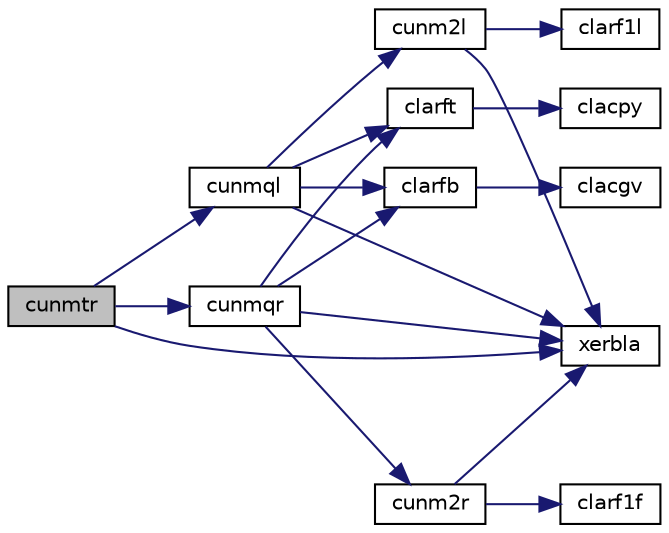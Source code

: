 digraph "cunmtr"
{
 // LATEX_PDF_SIZE
  edge [fontname="Helvetica",fontsize="10",labelfontname="Helvetica",labelfontsize="10"];
  node [fontname="Helvetica",fontsize="10",shape=record];
  rankdir="LR";
  Node1 [label="cunmtr",height=0.2,width=0.4,color="black", fillcolor="grey75", style="filled", fontcolor="black",tooltip="CUNMTR"];
  Node1 -> Node2 [color="midnightblue",fontsize="10",style="solid",fontname="Helvetica"];
  Node2 [label="cunmql",height=0.2,width=0.4,color="black", fillcolor="white", style="filled",URL="$cunmql_8f.html#a6ac6eb7e04954239f3cb913580c06737",tooltip="CUNMQL"];
  Node2 -> Node3 [color="midnightblue",fontsize="10",style="solid",fontname="Helvetica"];
  Node3 [label="clarfb",height=0.2,width=0.4,color="black", fillcolor="white", style="filled",URL="$clarfb_8f.html#a625578c63463d61350ee393cd3f9aeb6",tooltip="CLARFB applies a block reflector or its conjugate-transpose to a general rectangular matrix."];
  Node3 -> Node4 [color="midnightblue",fontsize="10",style="solid",fontname="Helvetica"];
  Node4 [label="clacgv",height=0.2,width=0.4,color="black", fillcolor="white", style="filled",URL="$clacgv_8f.html#a0ff51770edb0cdc7328fdae7ace7954e",tooltip="CLACGV conjugates a complex vector."];
  Node2 -> Node5 [color="midnightblue",fontsize="10",style="solid",fontname="Helvetica"];
  Node5 [label="clarft",height=0.2,width=0.4,color="black", fillcolor="white", style="filled",URL="$clarft_8f.html#ace2252c98183bbc6395b1e355342b8e5",tooltip="CLARFT forms the triangular factor T of a block reflector H = I - vtvH"];
  Node5 -> Node6 [color="midnightblue",fontsize="10",style="solid",fontname="Helvetica"];
  Node6 [label="clacpy",height=0.2,width=0.4,color="black", fillcolor="white", style="filled",URL="$clacpy_8f.html#afcee53f42831342f7c863bfc55d2d159",tooltip="CLACPY copies all or part of one two-dimensional array to another."];
  Node2 -> Node7 [color="midnightblue",fontsize="10",style="solid",fontname="Helvetica"];
  Node7 [label="cunm2l",height=0.2,width=0.4,color="black", fillcolor="white", style="filled",URL="$cunm2l_8f.html#a27cb4c11e08ed1b92d6a4974c7c389ba",tooltip="CUNM2L multiplies a general matrix by the unitary matrix from a QL factorization determined by cgeqlf..."];
  Node7 -> Node8 [color="midnightblue",fontsize="10",style="solid",fontname="Helvetica"];
  Node8 [label="clarf1l",height=0.2,width=0.4,color="black", fillcolor="white", style="filled",URL="$clarf1l_8f.html#a8f1e0bfb7f1c120e98f16b95fea350af",tooltip="CLARF1L applies an elementary reflector to a general rectangular"];
  Node7 -> Node9 [color="midnightblue",fontsize="10",style="solid",fontname="Helvetica"];
  Node9 [label="xerbla",height=0.2,width=0.4,color="black", fillcolor="white", style="filled",URL="$xerbla_8f.html#a377ee61015baf8dea7770b3a404b1c07",tooltip="XERBLA"];
  Node2 -> Node9 [color="midnightblue",fontsize="10",style="solid",fontname="Helvetica"];
  Node1 -> Node10 [color="midnightblue",fontsize="10",style="solid",fontname="Helvetica"];
  Node10 [label="cunmqr",height=0.2,width=0.4,color="black", fillcolor="white", style="filled",URL="$cunmqr_8f.html#ab9eeeabc3611b824f98b8ff5934a8f3e",tooltip="CUNMQR"];
  Node10 -> Node3 [color="midnightblue",fontsize="10",style="solid",fontname="Helvetica"];
  Node10 -> Node5 [color="midnightblue",fontsize="10",style="solid",fontname="Helvetica"];
  Node10 -> Node11 [color="midnightblue",fontsize="10",style="solid",fontname="Helvetica"];
  Node11 [label="cunm2r",height=0.2,width=0.4,color="black", fillcolor="white", style="filled",URL="$cunm2r_8f.html#add6fc18563da99ba29abf78e676c8794",tooltip="CUNM2R multiplies a general matrix by the unitary matrix from a QR factorization determined by cgeqrf..."];
  Node11 -> Node12 [color="midnightblue",fontsize="10",style="solid",fontname="Helvetica"];
  Node12 [label="clarf1f",height=0.2,width=0.4,color="black", fillcolor="white", style="filled",URL="$clarf1f_8f.html#a3e28406862b5295433c9210497d2c392",tooltip="CLARF1F applies an elementary reflector to a general rectangular"];
  Node11 -> Node9 [color="midnightblue",fontsize="10",style="solid",fontname="Helvetica"];
  Node10 -> Node9 [color="midnightblue",fontsize="10",style="solid",fontname="Helvetica"];
  Node1 -> Node9 [color="midnightblue",fontsize="10",style="solid",fontname="Helvetica"];
}

